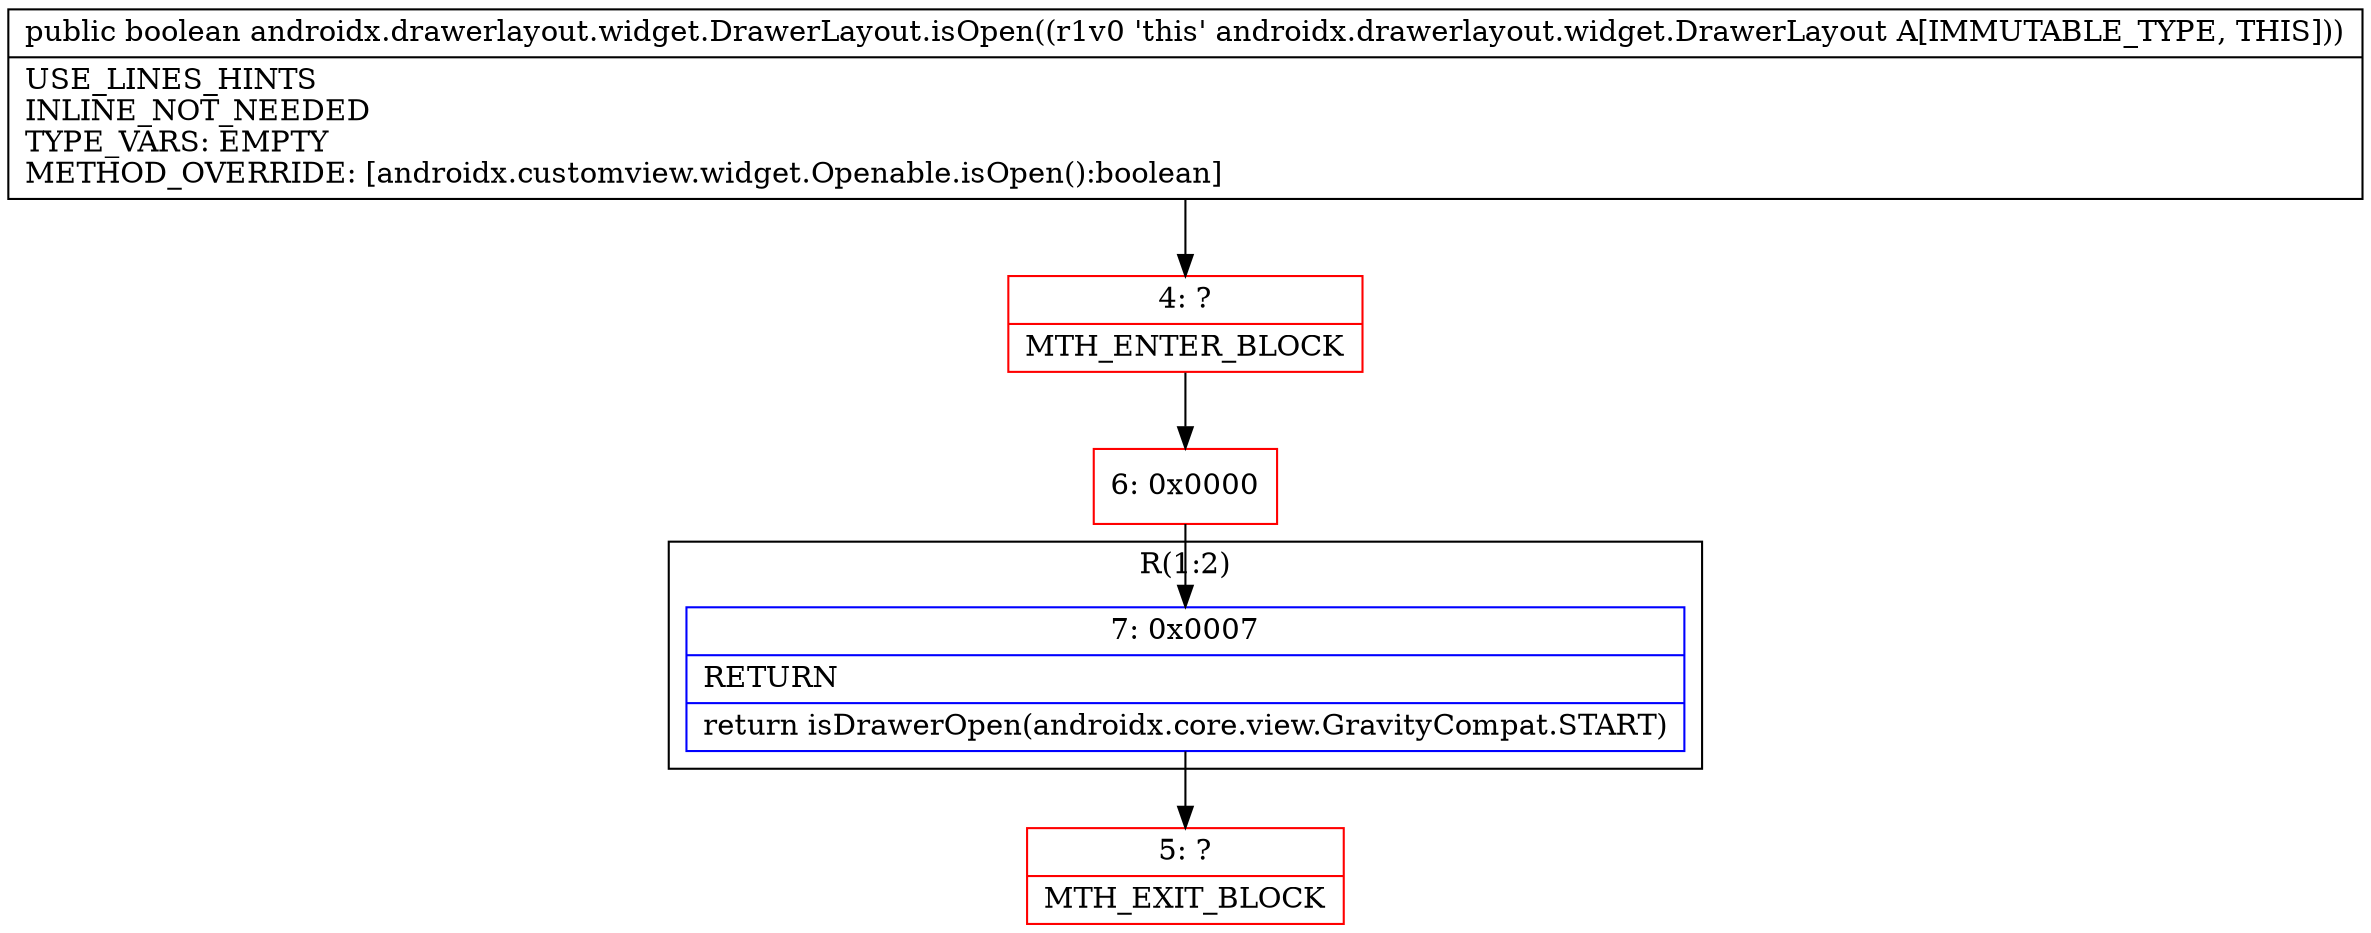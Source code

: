 digraph "CFG forandroidx.drawerlayout.widget.DrawerLayout.isOpen()Z" {
subgraph cluster_Region_585472086 {
label = "R(1:2)";
node [shape=record,color=blue];
Node_7 [shape=record,label="{7\:\ 0x0007|RETURN\l|return isDrawerOpen(androidx.core.view.GravityCompat.START)\l}"];
}
Node_4 [shape=record,color=red,label="{4\:\ ?|MTH_ENTER_BLOCK\l}"];
Node_6 [shape=record,color=red,label="{6\:\ 0x0000}"];
Node_5 [shape=record,color=red,label="{5\:\ ?|MTH_EXIT_BLOCK\l}"];
MethodNode[shape=record,label="{public boolean androidx.drawerlayout.widget.DrawerLayout.isOpen((r1v0 'this' androidx.drawerlayout.widget.DrawerLayout A[IMMUTABLE_TYPE, THIS]))  | USE_LINES_HINTS\lINLINE_NOT_NEEDED\lTYPE_VARS: EMPTY\lMETHOD_OVERRIDE: [androidx.customview.widget.Openable.isOpen():boolean]\l}"];
MethodNode -> Node_4;Node_7 -> Node_5;
Node_4 -> Node_6;
Node_6 -> Node_7;
}

